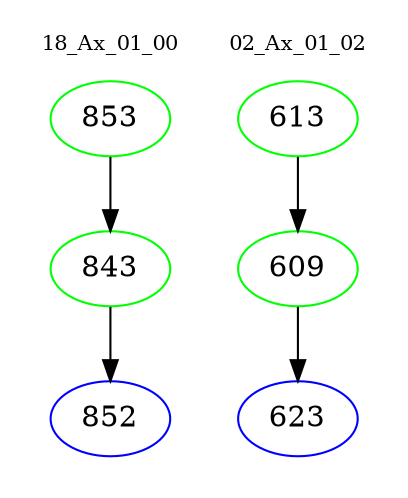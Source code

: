 digraph{
subgraph cluster_0 {
color = white
label = "18_Ax_01_00";
fontsize=10;
T0_853 [label="853", color="green"]
T0_853 -> T0_843 [color="black"]
T0_843 [label="843", color="green"]
T0_843 -> T0_852 [color="black"]
T0_852 [label="852", color="blue"]
}
subgraph cluster_1 {
color = white
label = "02_Ax_01_02";
fontsize=10;
T1_613 [label="613", color="green"]
T1_613 -> T1_609 [color="black"]
T1_609 [label="609", color="green"]
T1_609 -> T1_623 [color="black"]
T1_623 [label="623", color="blue"]
}
}
